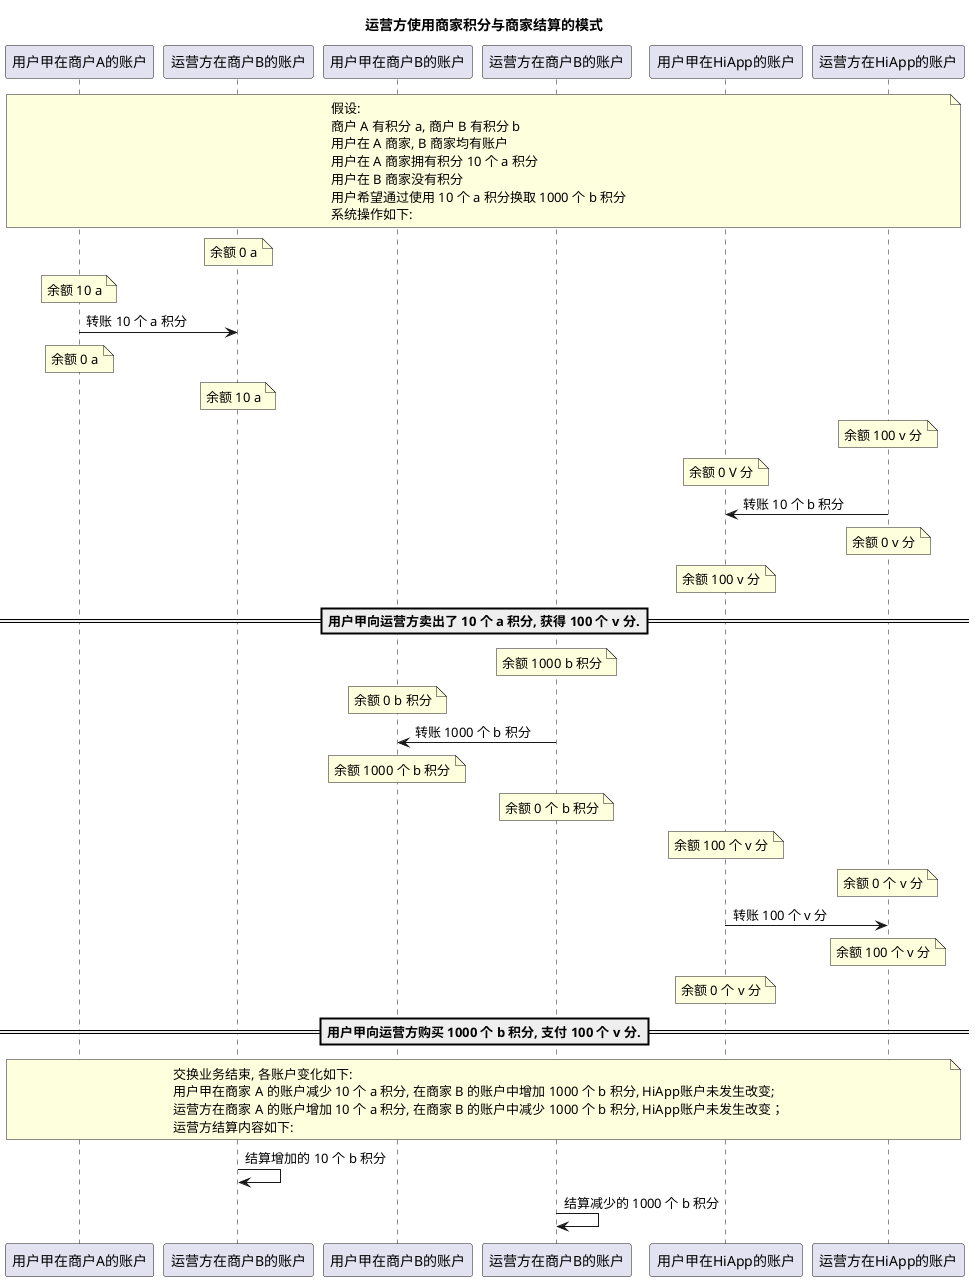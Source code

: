 @startUML
title 运营方使用商家积分与商家结算的模式
participant 用户甲在商户A的账户 as a1
participant 运营方在商户B的账户 as a2
participant 用户甲在商户B的账户 as b1
participant 运营方在商户B的账户 as b2
participant 用户甲在HiApp的账户 as h1
participant 运营方在HiApp的账户 as h2

note over a1, h2
假设:
商户 A 有积分 a, 商户 B 有积分 b 
用户在 A 商家, B 商家均有账户
用户在 A 商家拥有积分 10 个 a 积分
用户在 B 商家没有积分
用户希望通过使用 10 个 a 积分换取 1000 个 b 积分
系统操作如下:
end note

note over a2: 余额 0 a
note over a1: 余额 10 a
a1 -> a2: 转账 10 个 a 积分
note over a1: 余额 0 a 
note over a2: 余额 10 a

note over h2: 余额 100 v 分
note over h1: 余额 0 V 分
h2 -> h1: 转账 10 个 b 积分
note over h2: 余额 0 v 分
note over h1: 余额 100 v 分

==用户甲向运营方卖出了 10 个 a 积分, 获得 100 个 v 分.==

note over b2: 余额 1000 b 积分
note over b1: 余额 0 b 积分
b2 -> b1: 转账 1000 个 b 积分
note over b1: 余额 1000 个 b 积分
note over b2: 余额 0 个 b 积分

note over h1: 余额 100 个 v 分
note over h2: 余额 0 个 v 分
h1 -> h2: 转账 100 个 v 分
note over h2: 余额 100 个 v 分
note over h1: 余额 0 个 v 分
==用户甲向运营方购买 1000 个 b 积分, 支付 100 个 v 分.==
note over a1, h2
交换业务结束, 各账户变化如下:
用户甲在商家 A 的账户减少 10 个 a 积分, 在商家 B 的账户中增加 1000 个 b 积分, HiApp账户未发生改变;
运营方在商家 A 的账户增加 10 个 a 积分, 在商家 B 的账户中减少 1000 个 b 积分, HiApp账户未发生改变；
运营方结算内容如下:
end note 

a2 -> a2: 结算增加的 10 个 b 积分
b2 -> b2: 结算减少的 1000 个 b 积分

@endUML

@startUML
title 商户使用 v 分, 向 HiApp 结算的模式
participant 用户甲在商户A的账户 as a
participant 用户甲在商户B的账户 as b
participant 用户甲在HiApp的账户 as h1
participant 运营商A在HiApp的账户 as h2
participant 运营商B在HiApp的账户 as h3

note over a, h3
商户 A 有积分 a, 商户 B 有积分 b 
用户在 A 商家, B 商家均有账户
用户在 A 商家拥有积分 10 个 a 积分
用户在 B 商家没有积分
用户希望通过使用 10 个 a 积分换取 1000 个 b 积分
系统操作如下:
end note
note over a: 余额 10 个 a 积分
a -> a: 商家扣减用户 a 用于交换的 10 个积分
note over a: 余额 0 个 a 积分

note over h1:余额 0 个 v 分
note over h2: 余额 100 个 v 分
h2 -> h1 : 转账 100 个 v 分
note over h2: 余额 0 个 v 分
note over h1: 余额 100 个 v 分

==相当于用户使用 a 积分向商家 A 购买 v 分==

note over h3: 余额 0 个 v 分
h1 -> h3: 转账 100 个 v 分
note over h3: 余额 100 个 v 分
note over h1: 余额 0 个 v 分

note over b: 余额 0 个 b 积分
b -> b: 发放 1000 个 b 积分
note over b: 余额 1000 个 b 积分

==相当于用户使用 v 积分向商家 B 购买 b 积分==

note over a, h3
经过积分交换, 各账户变化如下:
用户甲在商家 A 的账户减少 10 个 a 积分, 在商家 B 的账户增加 1000 个 b 积分, HiApp 账户没有变化
商家 A 在 HiApp 的账户减少 100 个 v 分;
商家 B 在 HiApp 的账户增加 100 个 v 分；
商家 A 和 商家 B 的账户结算如下:
end note

h2 -> h2 : 商家 A 向 HiApp 结算减少的 100 个 v 分
h3 -> h3 : 商家 B 向 HiApp 结算增加的 100 个 v 分
@endUML

